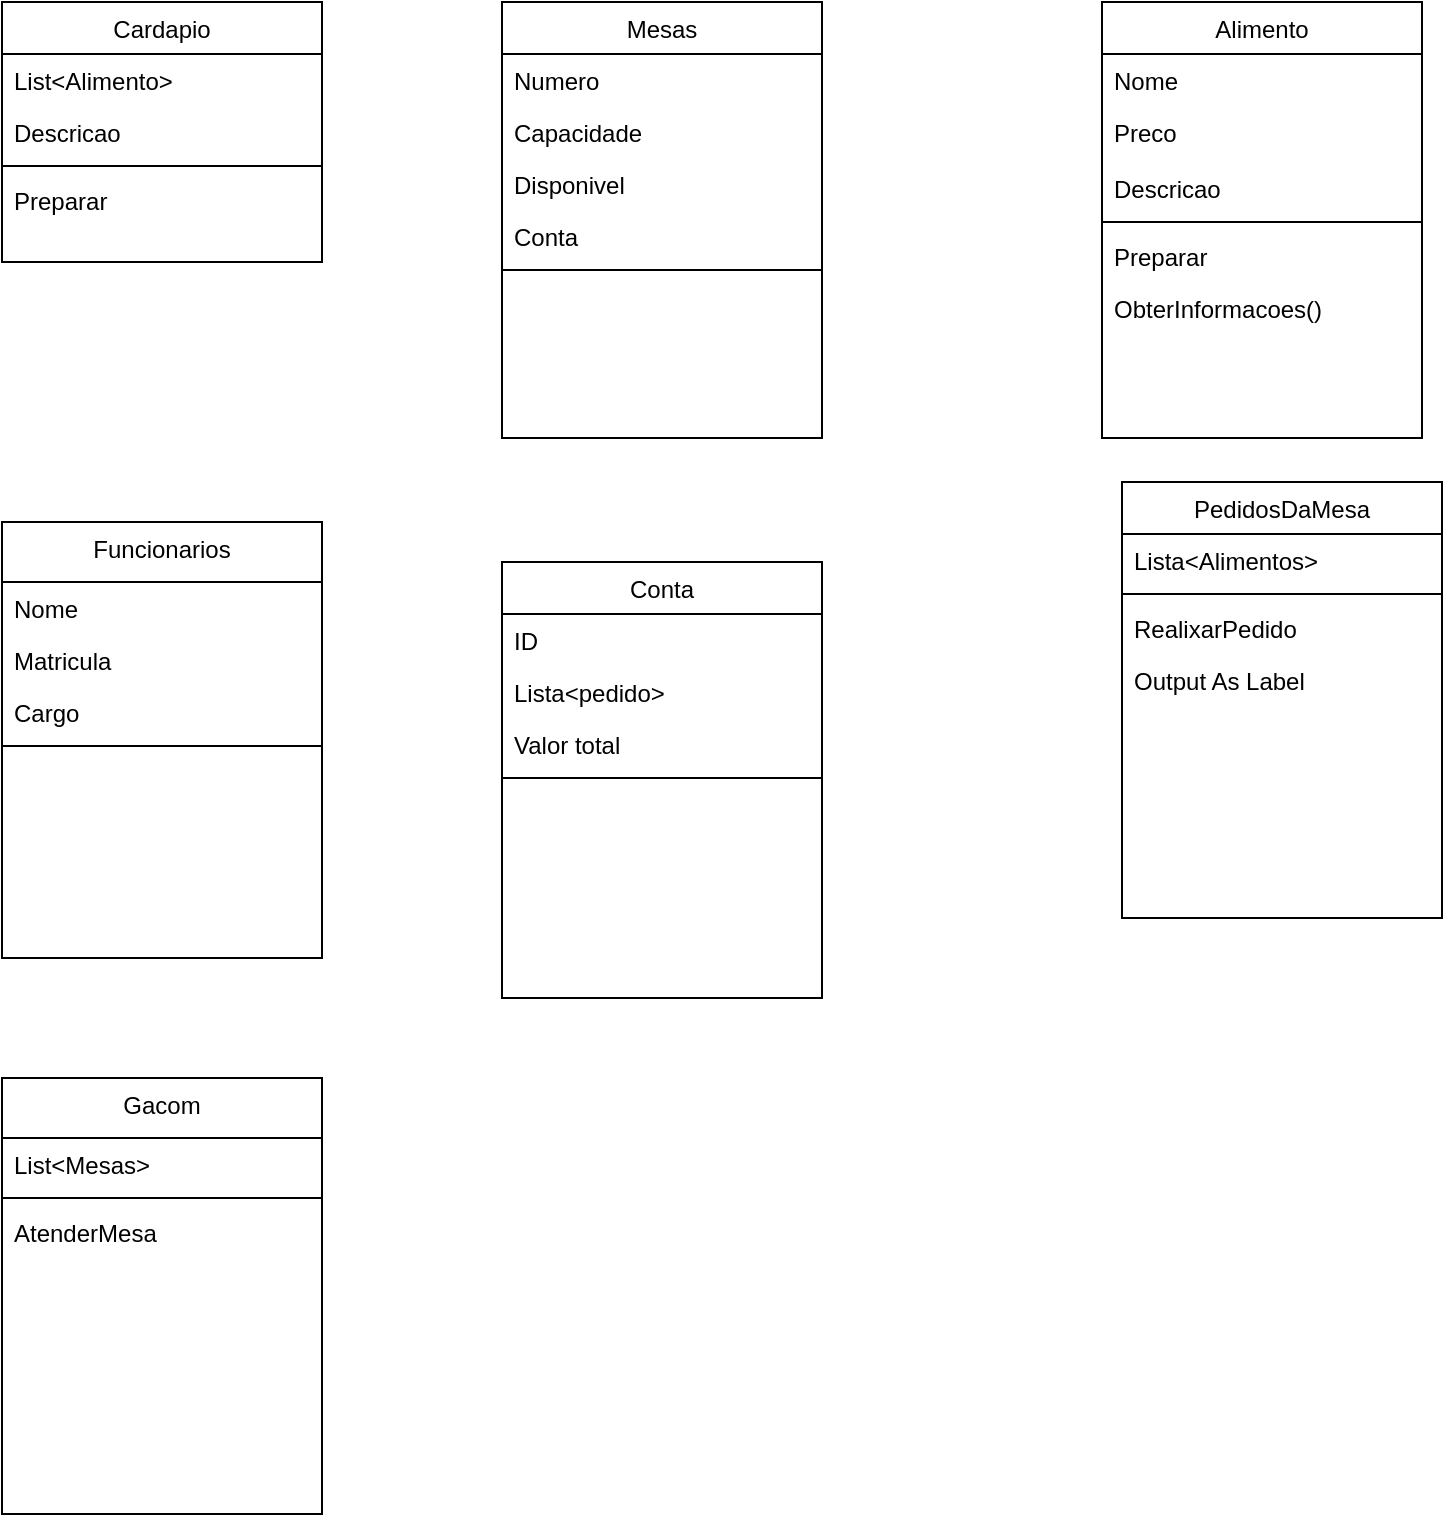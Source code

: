 <mxfile version="22.1.11" type="device">
  <diagram id="C5RBs43oDa-KdzZeNtuy" name="Page-1">
    <mxGraphModel dx="1165" dy="579" grid="1" gridSize="10" guides="1" tooltips="1" connect="1" arrows="1" fold="1" page="1" pageScale="1" pageWidth="827" pageHeight="1169" math="0" shadow="0">
      <root>
        <mxCell id="WIyWlLk6GJQsqaUBKTNV-0" />
        <mxCell id="WIyWlLk6GJQsqaUBKTNV-1" parent="WIyWlLk6GJQsqaUBKTNV-0" />
        <mxCell id="zkfFHV4jXpPFQw0GAbJ--17" value="Alimento" style="swimlane;fontStyle=0;align=center;verticalAlign=top;childLayout=stackLayout;horizontal=1;startSize=26;horizontalStack=0;resizeParent=1;resizeLast=0;collapsible=1;marginBottom=0;rounded=0;shadow=0;strokeWidth=1;" parent="WIyWlLk6GJQsqaUBKTNV-1" vertex="1">
          <mxGeometry x="630" y="80" width="160" height="218" as="geometry">
            <mxRectangle x="550" y="140" width="160" height="26" as="alternateBounds" />
          </mxGeometry>
        </mxCell>
        <mxCell id="zkfFHV4jXpPFQw0GAbJ--18" value="Nome" style="text;align=left;verticalAlign=top;spacingLeft=4;spacingRight=4;overflow=hidden;rotatable=0;points=[[0,0.5],[1,0.5]];portConstraint=eastwest;" parent="zkfFHV4jXpPFQw0GAbJ--17" vertex="1">
          <mxGeometry y="26" width="160" height="26" as="geometry" />
        </mxCell>
        <mxCell id="zkfFHV4jXpPFQw0GAbJ--19" value="Preco" style="text;align=left;verticalAlign=top;spacingLeft=4;spacingRight=4;overflow=hidden;rotatable=0;points=[[0,0.5],[1,0.5]];portConstraint=eastwest;rounded=0;shadow=0;html=0;" parent="zkfFHV4jXpPFQw0GAbJ--17" vertex="1">
          <mxGeometry y="52" width="160" height="28" as="geometry" />
        </mxCell>
        <mxCell id="zkfFHV4jXpPFQw0GAbJ--21" value="Descricao" style="text;align=left;verticalAlign=top;spacingLeft=4;spacingRight=4;overflow=hidden;rotatable=0;points=[[0,0.5],[1,0.5]];portConstraint=eastwest;rounded=0;shadow=0;html=0;" parent="zkfFHV4jXpPFQw0GAbJ--17" vertex="1">
          <mxGeometry y="80" width="160" height="26" as="geometry" />
        </mxCell>
        <mxCell id="zkfFHV4jXpPFQw0GAbJ--23" value="" style="line;html=1;strokeWidth=1;align=left;verticalAlign=middle;spacingTop=-1;spacingLeft=3;spacingRight=3;rotatable=0;labelPosition=right;points=[];portConstraint=eastwest;" parent="zkfFHV4jXpPFQw0GAbJ--17" vertex="1">
          <mxGeometry y="106" width="160" height="8" as="geometry" />
        </mxCell>
        <mxCell id="zkfFHV4jXpPFQw0GAbJ--24" value="Preparar" style="text;align=left;verticalAlign=top;spacingLeft=4;spacingRight=4;overflow=hidden;rotatable=0;points=[[0,0.5],[1,0.5]];portConstraint=eastwest;" parent="zkfFHV4jXpPFQw0GAbJ--17" vertex="1">
          <mxGeometry y="114" width="160" height="26" as="geometry" />
        </mxCell>
        <mxCell id="zkfFHV4jXpPFQw0GAbJ--25" value="ObterInformacoes()" style="text;align=left;verticalAlign=top;spacingLeft=4;spacingRight=4;overflow=hidden;rotatable=0;points=[[0,0.5],[1,0.5]];portConstraint=eastwest;" parent="zkfFHV4jXpPFQw0GAbJ--17" vertex="1">
          <mxGeometry y="140" width="160" height="26" as="geometry" />
        </mxCell>
        <mxCell id="bE7F9VLIR7DUQPNrF-i9-3" value="Cardapio" style="swimlane;fontStyle=0;align=center;verticalAlign=top;childLayout=stackLayout;horizontal=1;startSize=26;horizontalStack=0;resizeParent=1;resizeLast=0;collapsible=1;marginBottom=0;rounded=0;shadow=0;strokeWidth=1;" vertex="1" parent="WIyWlLk6GJQsqaUBKTNV-1">
          <mxGeometry x="80" y="80" width="160" height="130" as="geometry">
            <mxRectangle x="550" y="140" width="160" height="26" as="alternateBounds" />
          </mxGeometry>
        </mxCell>
        <mxCell id="bE7F9VLIR7DUQPNrF-i9-4" value="List&lt;Alimento&gt;" style="text;align=left;verticalAlign=top;spacingLeft=4;spacingRight=4;overflow=hidden;rotatable=0;points=[[0,0.5],[1,0.5]];portConstraint=eastwest;" vertex="1" parent="bE7F9VLIR7DUQPNrF-i9-3">
          <mxGeometry y="26" width="160" height="26" as="geometry" />
        </mxCell>
        <mxCell id="bE7F9VLIR7DUQPNrF-i9-6" value="Descricao" style="text;align=left;verticalAlign=top;spacingLeft=4;spacingRight=4;overflow=hidden;rotatable=0;points=[[0,0.5],[1,0.5]];portConstraint=eastwest;rounded=0;shadow=0;html=0;" vertex="1" parent="bE7F9VLIR7DUQPNrF-i9-3">
          <mxGeometry y="52" width="160" height="26" as="geometry" />
        </mxCell>
        <mxCell id="bE7F9VLIR7DUQPNrF-i9-7" value="" style="line;html=1;strokeWidth=1;align=left;verticalAlign=middle;spacingTop=-1;spacingLeft=3;spacingRight=3;rotatable=0;labelPosition=right;points=[];portConstraint=eastwest;" vertex="1" parent="bE7F9VLIR7DUQPNrF-i9-3">
          <mxGeometry y="78" width="160" height="8" as="geometry" />
        </mxCell>
        <mxCell id="bE7F9VLIR7DUQPNrF-i9-8" value="Preparar" style="text;align=left;verticalAlign=top;spacingLeft=4;spacingRight=4;overflow=hidden;rotatable=0;points=[[0,0.5],[1,0.5]];portConstraint=eastwest;" vertex="1" parent="bE7F9VLIR7DUQPNrF-i9-3">
          <mxGeometry y="86" width="160" height="26" as="geometry" />
        </mxCell>
        <mxCell id="bE7F9VLIR7DUQPNrF-i9-10" value="Mesas" style="swimlane;fontStyle=0;align=center;verticalAlign=top;childLayout=stackLayout;horizontal=1;startSize=26;horizontalStack=0;resizeParent=1;resizeLast=0;collapsible=1;marginBottom=0;rounded=0;shadow=0;strokeWidth=1;" vertex="1" parent="WIyWlLk6GJQsqaUBKTNV-1">
          <mxGeometry x="330" y="80" width="160" height="218" as="geometry">
            <mxRectangle x="550" y="140" width="160" height="26" as="alternateBounds" />
          </mxGeometry>
        </mxCell>
        <mxCell id="bE7F9VLIR7DUQPNrF-i9-11" value="Numero" style="text;align=left;verticalAlign=top;spacingLeft=4;spacingRight=4;overflow=hidden;rotatable=0;points=[[0,0.5],[1,0.5]];portConstraint=eastwest;" vertex="1" parent="bE7F9VLIR7DUQPNrF-i9-10">
          <mxGeometry y="26" width="160" height="26" as="geometry" />
        </mxCell>
        <mxCell id="bE7F9VLIR7DUQPNrF-i9-12" value="Capacidade" style="text;align=left;verticalAlign=top;spacingLeft=4;spacingRight=4;overflow=hidden;rotatable=0;points=[[0,0.5],[1,0.5]];portConstraint=eastwest;rounded=0;shadow=0;html=0;" vertex="1" parent="bE7F9VLIR7DUQPNrF-i9-10">
          <mxGeometry y="52" width="160" height="26" as="geometry" />
        </mxCell>
        <mxCell id="bE7F9VLIR7DUQPNrF-i9-22" value="Disponivel" style="text;align=left;verticalAlign=top;spacingLeft=4;spacingRight=4;overflow=hidden;rotatable=0;points=[[0,0.5],[1,0.5]];portConstraint=eastwest;rounded=0;shadow=0;html=0;" vertex="1" parent="bE7F9VLIR7DUQPNrF-i9-10">
          <mxGeometry y="78" width="160" height="26" as="geometry" />
        </mxCell>
        <mxCell id="bE7F9VLIR7DUQPNrF-i9-40" value="Conta" style="text;align=left;verticalAlign=top;spacingLeft=4;spacingRight=4;overflow=hidden;rotatable=0;points=[[0,0.5],[1,0.5]];portConstraint=eastwest;rounded=0;shadow=0;html=0;" vertex="1" parent="bE7F9VLIR7DUQPNrF-i9-10">
          <mxGeometry y="104" width="160" height="26" as="geometry" />
        </mxCell>
        <mxCell id="bE7F9VLIR7DUQPNrF-i9-13" value="" style="line;html=1;strokeWidth=1;align=left;verticalAlign=middle;spacingTop=-1;spacingLeft=3;spacingRight=3;rotatable=0;labelPosition=right;points=[];portConstraint=eastwest;" vertex="1" parent="bE7F9VLIR7DUQPNrF-i9-10">
          <mxGeometry y="130" width="160" height="8" as="geometry" />
        </mxCell>
        <mxCell id="bE7F9VLIR7DUQPNrF-i9-16" value="Funcionarios" style="swimlane;fontStyle=0;align=center;verticalAlign=top;childLayout=stackLayout;horizontal=1;startSize=30;horizontalStack=0;resizeParent=1;resizeLast=0;collapsible=1;marginBottom=0;rounded=0;shadow=0;strokeWidth=1;" vertex="1" parent="WIyWlLk6GJQsqaUBKTNV-1">
          <mxGeometry x="80" y="340" width="160" height="218" as="geometry">
            <mxRectangle x="550" y="140" width="160" height="26" as="alternateBounds" />
          </mxGeometry>
        </mxCell>
        <mxCell id="bE7F9VLIR7DUQPNrF-i9-17" value="Nome" style="text;align=left;verticalAlign=top;spacingLeft=4;spacingRight=4;overflow=hidden;rotatable=0;points=[[0,0.5],[1,0.5]];portConstraint=eastwest;" vertex="1" parent="bE7F9VLIR7DUQPNrF-i9-16">
          <mxGeometry y="30" width="160" height="26" as="geometry" />
        </mxCell>
        <mxCell id="bE7F9VLIR7DUQPNrF-i9-18" value="Matricula" style="text;align=left;verticalAlign=top;spacingLeft=4;spacingRight=4;overflow=hidden;rotatable=0;points=[[0,0.5],[1,0.5]];portConstraint=eastwest;rounded=0;shadow=0;html=0;" vertex="1" parent="bE7F9VLIR7DUQPNrF-i9-16">
          <mxGeometry y="56" width="160" height="26" as="geometry" />
        </mxCell>
        <mxCell id="bE7F9VLIR7DUQPNrF-i9-23" value="Cargo&#xa;" style="text;align=left;verticalAlign=top;spacingLeft=4;spacingRight=4;overflow=hidden;rotatable=0;points=[[0,0.5],[1,0.5]];portConstraint=eastwest;rounded=0;shadow=0;html=0;" vertex="1" parent="bE7F9VLIR7DUQPNrF-i9-16">
          <mxGeometry y="82" width="160" height="26" as="geometry" />
        </mxCell>
        <mxCell id="bE7F9VLIR7DUQPNrF-i9-19" value="" style="line;html=1;strokeWidth=1;align=left;verticalAlign=middle;spacingTop=-1;spacingLeft=3;spacingRight=3;rotatable=0;labelPosition=right;points=[];portConstraint=eastwest;" vertex="1" parent="bE7F9VLIR7DUQPNrF-i9-16">
          <mxGeometry y="108" width="160" height="8" as="geometry" />
        </mxCell>
        <mxCell id="bE7F9VLIR7DUQPNrF-i9-25" value="PedidosDaMesa" style="swimlane;fontStyle=0;align=center;verticalAlign=top;childLayout=stackLayout;horizontal=1;startSize=26;horizontalStack=0;resizeParent=1;resizeLast=0;collapsible=1;marginBottom=0;rounded=0;shadow=0;strokeWidth=1;" vertex="1" parent="WIyWlLk6GJQsqaUBKTNV-1">
          <mxGeometry x="640" y="320" width="160" height="218" as="geometry">
            <mxRectangle x="550" y="140" width="160" height="26" as="alternateBounds" />
          </mxGeometry>
        </mxCell>
        <mxCell id="bE7F9VLIR7DUQPNrF-i9-26" value="Lista&lt;Alimentos&gt;&#xa;" style="text;align=left;verticalAlign=top;spacingLeft=4;spacingRight=4;overflow=hidden;rotatable=0;points=[[0,0.5],[1,0.5]];portConstraint=eastwest;" vertex="1" parent="bE7F9VLIR7DUQPNrF-i9-25">
          <mxGeometry y="26" width="160" height="26" as="geometry" />
        </mxCell>
        <mxCell id="bE7F9VLIR7DUQPNrF-i9-29" value="" style="line;html=1;strokeWidth=1;align=left;verticalAlign=middle;spacingTop=-1;spacingLeft=3;spacingRight=3;rotatable=0;labelPosition=right;points=[];portConstraint=eastwest;" vertex="1" parent="bE7F9VLIR7DUQPNrF-i9-25">
          <mxGeometry y="52" width="160" height="8" as="geometry" />
        </mxCell>
        <mxCell id="bE7F9VLIR7DUQPNrF-i9-30" value="RealixarPedido" style="text;align=left;verticalAlign=top;spacingLeft=4;spacingRight=4;overflow=hidden;rotatable=0;points=[[0,0.5],[1,0.5]];portConstraint=eastwest;" vertex="1" parent="bE7F9VLIR7DUQPNrF-i9-25">
          <mxGeometry y="60" width="160" height="26" as="geometry" />
        </mxCell>
        <mxCell id="bE7F9VLIR7DUQPNrF-i9-31" value="Output As Label" style="text;align=left;verticalAlign=top;spacingLeft=4;spacingRight=4;overflow=hidden;rotatable=0;points=[[0,0.5],[1,0.5]];portConstraint=eastwest;" vertex="1" parent="bE7F9VLIR7DUQPNrF-i9-25">
          <mxGeometry y="86" width="160" height="26" as="geometry" />
        </mxCell>
        <mxCell id="bE7F9VLIR7DUQPNrF-i9-33" value="Gacom" style="swimlane;fontStyle=0;align=center;verticalAlign=top;childLayout=stackLayout;horizontal=1;startSize=30;horizontalStack=0;resizeParent=1;resizeLast=0;collapsible=1;marginBottom=0;rounded=0;shadow=0;strokeWidth=1;" vertex="1" parent="WIyWlLk6GJQsqaUBKTNV-1">
          <mxGeometry x="80" y="618" width="160" height="218" as="geometry">
            <mxRectangle x="550" y="140" width="160" height="26" as="alternateBounds" />
          </mxGeometry>
        </mxCell>
        <mxCell id="bE7F9VLIR7DUQPNrF-i9-34" value="List&lt;Mesas&gt;" style="text;align=left;verticalAlign=top;spacingLeft=4;spacingRight=4;overflow=hidden;rotatable=0;points=[[0,0.5],[1,0.5]];portConstraint=eastwest;" vertex="1" parent="bE7F9VLIR7DUQPNrF-i9-33">
          <mxGeometry y="30" width="160" height="26" as="geometry" />
        </mxCell>
        <mxCell id="bE7F9VLIR7DUQPNrF-i9-37" value="" style="line;html=1;strokeWidth=1;align=left;verticalAlign=middle;spacingTop=-1;spacingLeft=3;spacingRight=3;rotatable=0;labelPosition=right;points=[];portConstraint=eastwest;" vertex="1" parent="bE7F9VLIR7DUQPNrF-i9-33">
          <mxGeometry y="56" width="160" height="8" as="geometry" />
        </mxCell>
        <mxCell id="bE7F9VLIR7DUQPNrF-i9-38" value="AtenderMesa" style="text;align=left;verticalAlign=top;spacingLeft=4;spacingRight=4;overflow=hidden;rotatable=0;points=[[0,0.5],[1,0.5]];portConstraint=eastwest;" vertex="1" parent="bE7F9VLIR7DUQPNrF-i9-33">
          <mxGeometry y="64" width="160" height="26" as="geometry" />
        </mxCell>
        <mxCell id="bE7F9VLIR7DUQPNrF-i9-41" value="Conta" style="swimlane;fontStyle=0;align=center;verticalAlign=top;childLayout=stackLayout;horizontal=1;startSize=26;horizontalStack=0;resizeParent=1;resizeLast=0;collapsible=1;marginBottom=0;rounded=0;shadow=0;strokeWidth=1;" vertex="1" parent="WIyWlLk6GJQsqaUBKTNV-1">
          <mxGeometry x="330" y="360" width="160" height="218" as="geometry">
            <mxRectangle x="550" y="140" width="160" height="26" as="alternateBounds" />
          </mxGeometry>
        </mxCell>
        <mxCell id="bE7F9VLIR7DUQPNrF-i9-42" value="ID " style="text;align=left;verticalAlign=top;spacingLeft=4;spacingRight=4;overflow=hidden;rotatable=0;points=[[0,0.5],[1,0.5]];portConstraint=eastwest;" vertex="1" parent="bE7F9VLIR7DUQPNrF-i9-41">
          <mxGeometry y="26" width="160" height="26" as="geometry" />
        </mxCell>
        <mxCell id="bE7F9VLIR7DUQPNrF-i9-43" value="Lista&lt;pedido&gt;" style="text;align=left;verticalAlign=top;spacingLeft=4;spacingRight=4;overflow=hidden;rotatable=0;points=[[0,0.5],[1,0.5]];portConstraint=eastwest;rounded=0;shadow=0;html=0;" vertex="1" parent="bE7F9VLIR7DUQPNrF-i9-41">
          <mxGeometry y="52" width="160" height="26" as="geometry" />
        </mxCell>
        <mxCell id="bE7F9VLIR7DUQPNrF-i9-51" value="Valor total" style="text;align=left;verticalAlign=top;spacingLeft=4;spacingRight=4;overflow=hidden;rotatable=0;points=[[0,0.5],[1,0.5]];portConstraint=eastwest;" vertex="1" parent="bE7F9VLIR7DUQPNrF-i9-41">
          <mxGeometry y="78" width="160" height="26" as="geometry" />
        </mxCell>
        <mxCell id="bE7F9VLIR7DUQPNrF-i9-46" value="" style="line;html=1;strokeWidth=1;align=left;verticalAlign=middle;spacingTop=-1;spacingLeft=3;spacingRight=3;rotatable=0;labelPosition=right;points=[];portConstraint=eastwest;" vertex="1" parent="bE7F9VLIR7DUQPNrF-i9-41">
          <mxGeometry y="104" width="160" height="8" as="geometry" />
        </mxCell>
      </root>
    </mxGraphModel>
  </diagram>
</mxfile>
